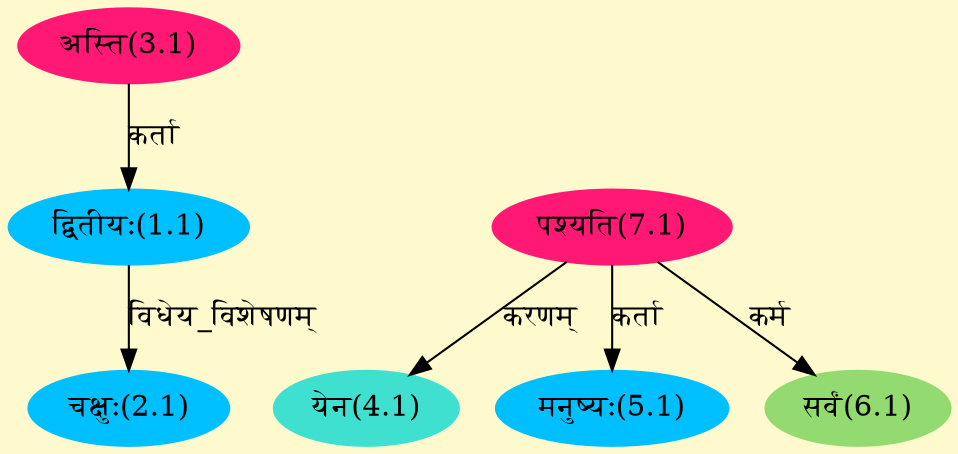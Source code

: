 digraph G{
rankdir=BT;
 compound=true;
 bgcolor="lemonchiffon1";
Node1_1 [style=filled, color="#00BFFF" label = "द्वितीयः(1.1)"]
Node3_1 [style=filled, color="#FF1975" label = "अस्ति(3.1)"]
Node2_1 [style=filled, color="#00BFFF" label = "चक्षुः(2.1)"]
Node [style=filled, color="" label = "()"]
Node4_1 [style=filled, color="#40E0D0" label = "येन(4.1)"]
Node7_1 [style=filled, color="#FF1975" label = "पश्यति(7.1)"]
Node5_1 [style=filled, color="#00BFFF" label = "मनुष्यः(5.1)"]
Node6_1 [style=filled, color="#93DB70" label = "सर्वं(6.1)"]
/* Start of Relations section */

Node1_1 -> Node3_1 [  label="कर्ता"  dir="back" ]
Node2_1 -> Node1_1 [  label="विधेय_विशेषणम्"  dir="back" ]
Node4_1 -> Node7_1 [  label="करणम्"  dir="back" ]
Node5_1 -> Node7_1 [  label="कर्ता"  dir="back" ]
Node6_1 -> Node7_1 [  label="कर्म"  dir="back" ]
}
